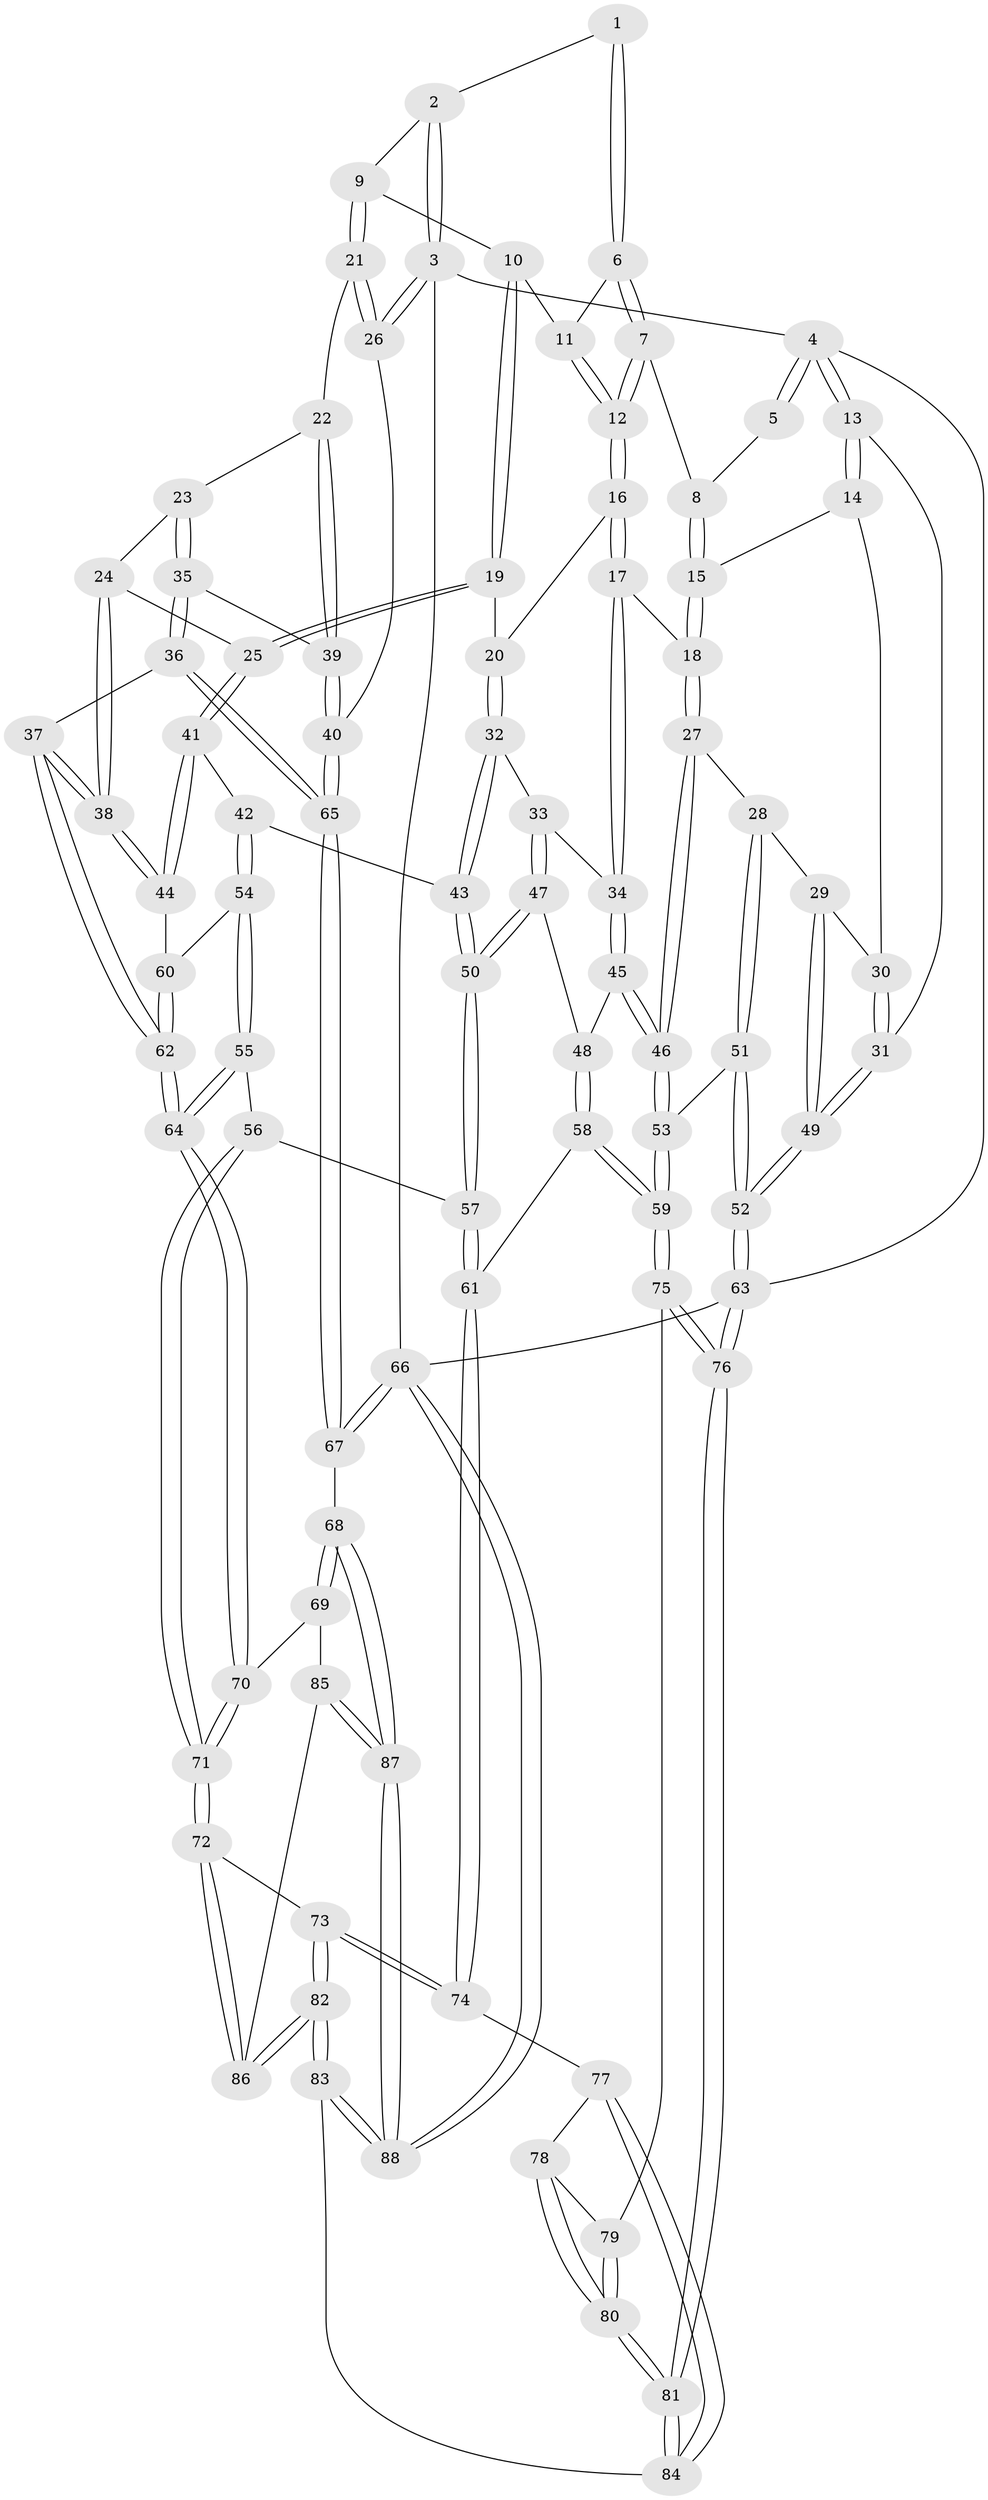 // coarse degree distribution, {3: 0.13725490196078433, 4: 0.47058823529411764, 6: 0.09803921568627451, 5: 0.29411764705882354}
// Generated by graph-tools (version 1.1) at 2025/52/02/27/25 19:52:42]
// undirected, 88 vertices, 217 edges
graph export_dot {
graph [start="1"]
  node [color=gray90,style=filled];
  1 [pos="+0.624022155611194+0"];
  2 [pos="+0.682217822688553+0"];
  3 [pos="+1+0"];
  4 [pos="+0+0"];
  5 [pos="+0.24547540100417242+0"];
  6 [pos="+0.5789803686297408+0.0786795652638224"];
  7 [pos="+0.24665543252486322+0.06568305908709851"];
  8 [pos="+0.23962643484460508+0.06433669382795368"];
  9 [pos="+0.8355820346511595+0.14276407268596328"];
  10 [pos="+0.615637773759264+0.13339276003846423"];
  11 [pos="+0.5832910936510568+0.10011702354110233"];
  12 [pos="+0.48911145979890785+0.18654682176910314"];
  13 [pos="+0+0"];
  14 [pos="+0.1970259103326314+0.13458849954426322"];
  15 [pos="+0.20917559883656386+0.1311532533544324"];
  16 [pos="+0.47858685947913804+0.2074889317443152"];
  17 [pos="+0.3180805633443563+0.2769607901686023"];
  18 [pos="+0.2617936175897137+0.23498372322024616"];
  19 [pos="+0.6459342924026378+0.2816344842838137"];
  20 [pos="+0.5109855867618222+0.30226869433009323"];
  21 [pos="+0.8999706975992263+0.18622205430444577"];
  22 [pos="+0.8831553545582892+0.2193541676808761"];
  23 [pos="+0.8531765883909184+0.24449222119003536"];
  24 [pos="+0.8336639265450312+0.2563276290431653"];
  25 [pos="+0.6493730427975785+0.285905115670966"];
  26 [pos="+1+0.011790582865480334"];
  27 [pos="+0.17204956712358985+0.38333073034234927"];
  28 [pos="+0.0866695304869296+0.37383380192527443"];
  29 [pos="+0.08012976333182241+0.36221042633714917"];
  30 [pos="+0.040692295088273885+0.255603049468959"];
  31 [pos="+0+0.27318325317635916"];
  32 [pos="+0.47878717358178924+0.3564543219557389"];
  33 [pos="+0.33595019712518387+0.3094718160779494"];
  34 [pos="+0.3356649987113017+0.3090909256673719"];
  35 [pos="+0.8338499619869831+0.5270257691850032"];
  36 [pos="+0.8233796988693225+0.5503587418790795"];
  37 [pos="+0.8117414289380347+0.5509839790692556"];
  38 [pos="+0.7347060567824447+0.45294070189696317"];
  39 [pos="+0.9281913522298969+0.37395804843239716"];
  40 [pos="+1+0.46111446662990674"];
  41 [pos="+0.6555097898381848+0.39133991976741417"];
  42 [pos="+0.5121743566644134+0.3956187349411925"];
  43 [pos="+0.4862410561979566+0.3758360305235419"];
  44 [pos="+0.6699272872008649+0.41520626299128494"];
  45 [pos="+0.23345612509309055+0.43623118010705303"];
  46 [pos="+0.19037803393147423+0.4345523245059095"];
  47 [pos="+0.3449207688305215+0.4348306272689783"];
  48 [pos="+0.26871538858744204+0.45084263788110457"];
  49 [pos="+0+0.4115809632857586"];
  50 [pos="+0.38706044578604476+0.4959736590105553"];
  51 [pos="+0+0.5962541536541361"];
  52 [pos="+0+0.6162859561214865"];
  53 [pos="+0.12422795550432114+0.6193411046740172"];
  54 [pos="+0.5291177360522221+0.5312431392275598"];
  55 [pos="+0.4863427885014834+0.5961651746104648"];
  56 [pos="+0.409023400146064+0.6255456027140974"];
  57 [pos="+0.4078377619921155+0.6256624011816352"];
  58 [pos="+0.2635168247912811+0.6470636844196427"];
  59 [pos="+0.19373590357073245+0.6597765221833839"];
  60 [pos="+0.5736314137420019+0.507029617189549"];
  61 [pos="+0.38576543350214954+0.6418575659499484"];
  62 [pos="+0.7586594041489769+0.6045566003456602"];
  63 [pos="+0+1"];
  64 [pos="+0.7108932750170652+0.6650813129788492"];
  65 [pos="+1+0.6865816529024715"];
  66 [pos="+1+1"];
  67 [pos="+1+0.8023897516538818"];
  68 [pos="+0.8647283783236807+0.8536972882311006"];
  69 [pos="+0.7359373981289963+0.8030053653054549"];
  70 [pos="+0.7037409186187399+0.7780148675427526"];
  71 [pos="+0.6234972183099511+0.8211047432147481"];
  72 [pos="+0.6181348888375516+0.8277552817296913"];
  73 [pos="+0.4329859386875836+0.8262204768234216"];
  74 [pos="+0.4069381593843619+0.8025982070384944"];
  75 [pos="+0.18582062833274982+0.7857347927383618"];
  76 [pos="+0+1"];
  77 [pos="+0.37661774580329505+0.8304929205726069"];
  78 [pos="+0.35084768047306486+0.8466336171949544"];
  79 [pos="+0.26498259456359696+0.8483218419490631"];
  80 [pos="+0.2878569325657617+1"];
  81 [pos="+0.2763132983375631+1"];
  82 [pos="+0.5132636105483642+1"];
  83 [pos="+0.5038808648019404+1"];
  84 [pos="+0.39428368215338316+1"];
  85 [pos="+0.7249199021164335+0.9329878847815498"];
  86 [pos="+0.5787821256897906+0.9645174271631528"];
  87 [pos="+0.7712966480065977+1"];
  88 [pos="+0.7417987067201548+1"];
  1 -- 2;
  1 -- 6;
  1 -- 6;
  2 -- 3;
  2 -- 3;
  2 -- 9;
  3 -- 4;
  3 -- 26;
  3 -- 26;
  3 -- 66;
  4 -- 5;
  4 -- 5;
  4 -- 13;
  4 -- 13;
  4 -- 63;
  5 -- 8;
  6 -- 7;
  6 -- 7;
  6 -- 11;
  7 -- 8;
  7 -- 12;
  7 -- 12;
  8 -- 15;
  8 -- 15;
  9 -- 10;
  9 -- 21;
  9 -- 21;
  10 -- 11;
  10 -- 19;
  10 -- 19;
  11 -- 12;
  11 -- 12;
  12 -- 16;
  12 -- 16;
  13 -- 14;
  13 -- 14;
  13 -- 31;
  14 -- 15;
  14 -- 30;
  15 -- 18;
  15 -- 18;
  16 -- 17;
  16 -- 17;
  16 -- 20;
  17 -- 18;
  17 -- 34;
  17 -- 34;
  18 -- 27;
  18 -- 27;
  19 -- 20;
  19 -- 25;
  19 -- 25;
  20 -- 32;
  20 -- 32;
  21 -- 22;
  21 -- 26;
  21 -- 26;
  22 -- 23;
  22 -- 39;
  22 -- 39;
  23 -- 24;
  23 -- 35;
  23 -- 35;
  24 -- 25;
  24 -- 38;
  24 -- 38;
  25 -- 41;
  25 -- 41;
  26 -- 40;
  27 -- 28;
  27 -- 46;
  27 -- 46;
  28 -- 29;
  28 -- 51;
  28 -- 51;
  29 -- 30;
  29 -- 49;
  29 -- 49;
  30 -- 31;
  30 -- 31;
  31 -- 49;
  31 -- 49;
  32 -- 33;
  32 -- 43;
  32 -- 43;
  33 -- 34;
  33 -- 47;
  33 -- 47;
  34 -- 45;
  34 -- 45;
  35 -- 36;
  35 -- 36;
  35 -- 39;
  36 -- 37;
  36 -- 65;
  36 -- 65;
  37 -- 38;
  37 -- 38;
  37 -- 62;
  37 -- 62;
  38 -- 44;
  38 -- 44;
  39 -- 40;
  39 -- 40;
  40 -- 65;
  40 -- 65;
  41 -- 42;
  41 -- 44;
  41 -- 44;
  42 -- 43;
  42 -- 54;
  42 -- 54;
  43 -- 50;
  43 -- 50;
  44 -- 60;
  45 -- 46;
  45 -- 46;
  45 -- 48;
  46 -- 53;
  46 -- 53;
  47 -- 48;
  47 -- 50;
  47 -- 50;
  48 -- 58;
  48 -- 58;
  49 -- 52;
  49 -- 52;
  50 -- 57;
  50 -- 57;
  51 -- 52;
  51 -- 52;
  51 -- 53;
  52 -- 63;
  52 -- 63;
  53 -- 59;
  53 -- 59;
  54 -- 55;
  54 -- 55;
  54 -- 60;
  55 -- 56;
  55 -- 64;
  55 -- 64;
  56 -- 57;
  56 -- 71;
  56 -- 71;
  57 -- 61;
  57 -- 61;
  58 -- 59;
  58 -- 59;
  58 -- 61;
  59 -- 75;
  59 -- 75;
  60 -- 62;
  60 -- 62;
  61 -- 74;
  61 -- 74;
  62 -- 64;
  62 -- 64;
  63 -- 76;
  63 -- 76;
  63 -- 66;
  64 -- 70;
  64 -- 70;
  65 -- 67;
  65 -- 67;
  66 -- 67;
  66 -- 67;
  66 -- 88;
  66 -- 88;
  67 -- 68;
  68 -- 69;
  68 -- 69;
  68 -- 87;
  68 -- 87;
  69 -- 70;
  69 -- 85;
  70 -- 71;
  70 -- 71;
  71 -- 72;
  71 -- 72;
  72 -- 73;
  72 -- 86;
  72 -- 86;
  73 -- 74;
  73 -- 74;
  73 -- 82;
  73 -- 82;
  74 -- 77;
  75 -- 76;
  75 -- 76;
  75 -- 79;
  76 -- 81;
  76 -- 81;
  77 -- 78;
  77 -- 84;
  77 -- 84;
  78 -- 79;
  78 -- 80;
  78 -- 80;
  79 -- 80;
  79 -- 80;
  80 -- 81;
  80 -- 81;
  81 -- 84;
  81 -- 84;
  82 -- 83;
  82 -- 83;
  82 -- 86;
  82 -- 86;
  83 -- 84;
  83 -- 88;
  83 -- 88;
  85 -- 86;
  85 -- 87;
  85 -- 87;
  87 -- 88;
  87 -- 88;
}
